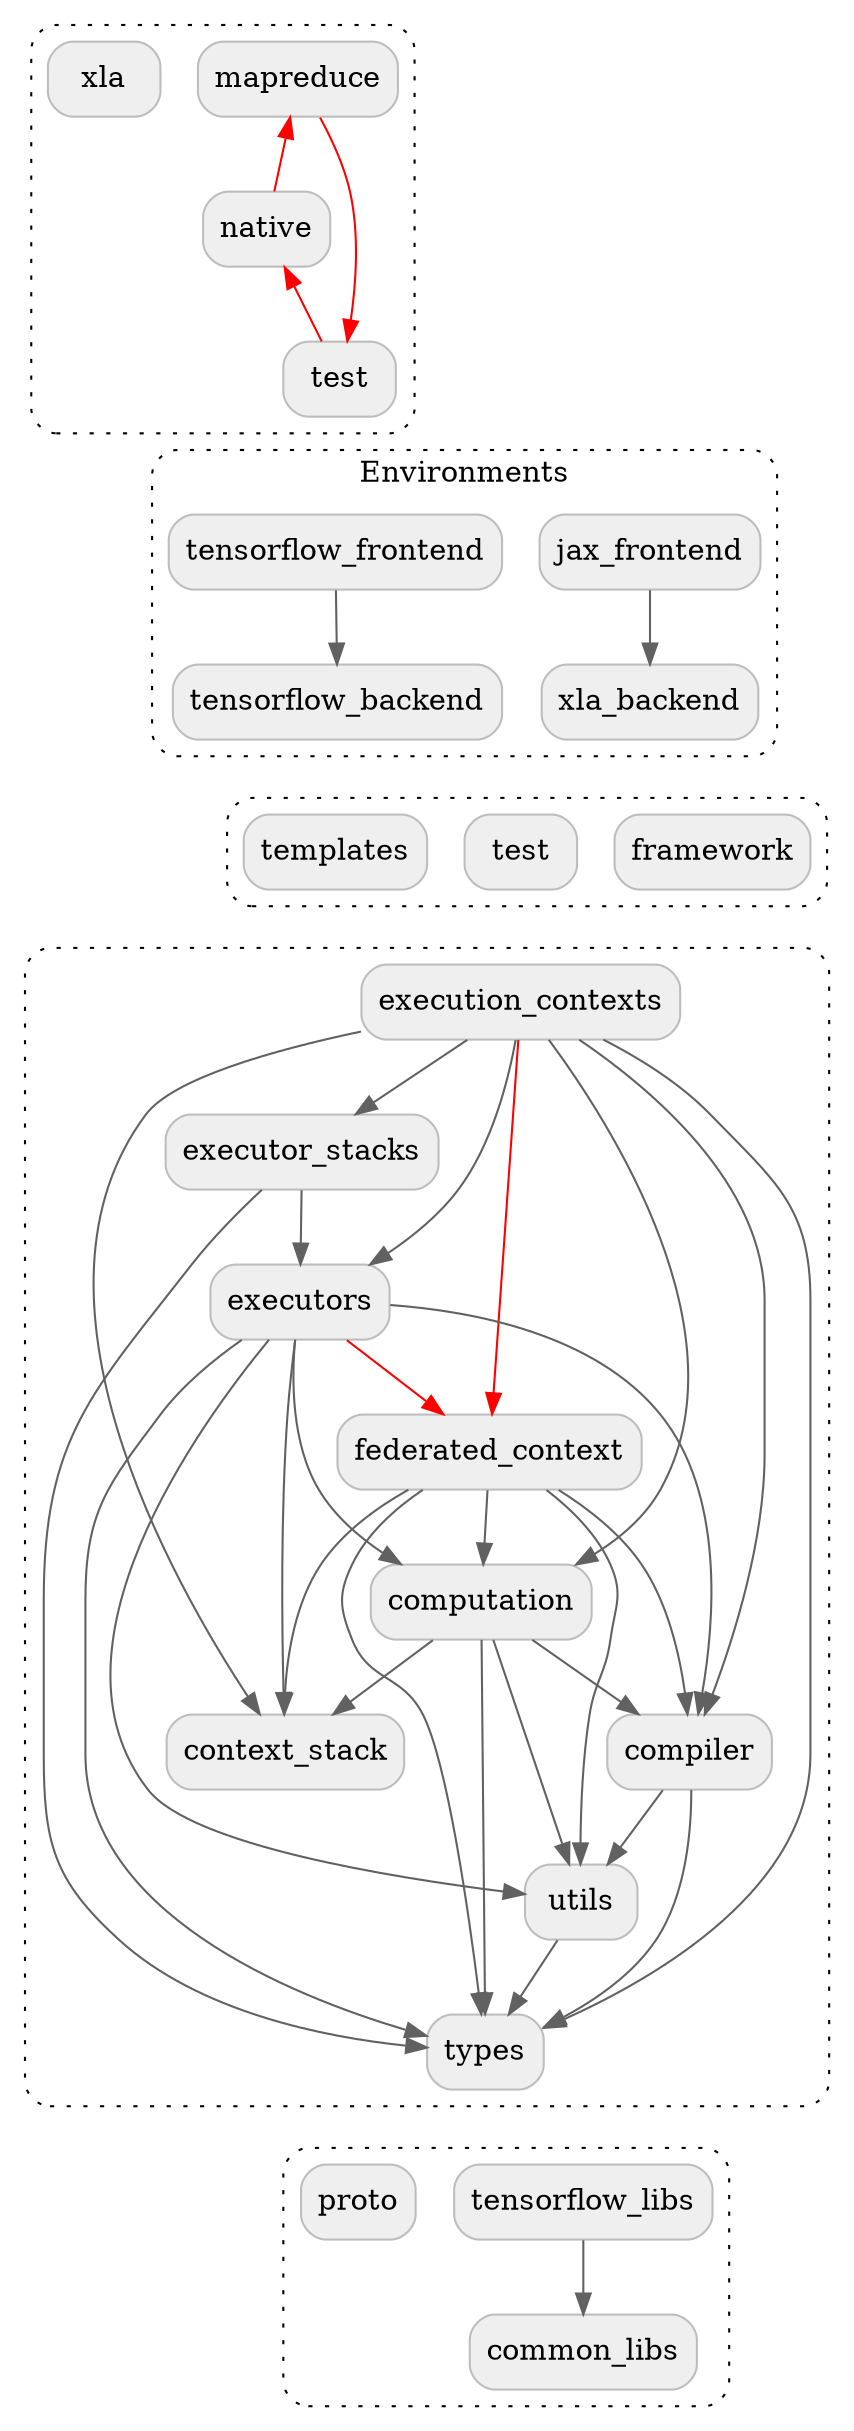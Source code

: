 digraph {
  graph [style="dotted,rounded"]
  node [shape="box", style="rounded,filled", fillcolor="#efefef", color="#bdbdbd"]
  edge [color="#616161"]

  subgraph cluster_backends {
    graph [href="https://github.com/tensorflow/federated/blob/main/tensorflow_federated/python/core/backends" target="_parent"]
    mapreduce [href="https://github.com/tensorflow/federated/blob/main/tensorflow_federated/python/core/backends/mapreduce" target="_parent"]
    native [href="https://github.com/tensorflow/federated/blob/main/tensorflow_federated/python/core/backends/native" target="_parent"]
    backends_test [label="test", href="https://github.com/tensorflow/federated/blob/main/tensorflow_federated/python/core/backends/test" target="_parent"]
    xla [href="https://github.com/tensorflow/federated/blob/main/tensorflow_federated/python/core/backends/xla" target="_parent"]
  }

  // TODO: b/233800075 - Remove dependency from `native` to `mapreduce`.
  mapreduce -> native [dir=back, color="#ff0000"]
  // TODO: b/233800373 - Remove dependency from `test` to `native`.
  native -> backends_test [dir=back, color="#ff0000"]
  // TODO: b/233801300 - Remove dependency from `mapreduce` to `test`.
  mapreduce -> backends_test [color="#ff0000"]
  backends_test -> jax_frontend [arrowhead="none", style="invisible"]
  backends_test -> tensorflow_frontend [arrowhead="none", style="invisible"]

  subgraph cluster_environments {
    graph [label="Environments", href="https://github.com/tensorflow/federated/blob/main/tensorflow_federated/python/core/environments" target="_parent"]
    jax_frontend [href="https://github.com/tensorflow/federated/blob/main/tensorflow_federated/python/core/environments/jax_frontend" target="_parent"]
    xla_backend [href="https://github.com/tensorflow/federated/blob/main/tensorflow_federated/python/core/environments/xla_backend" target="_parent"]
    tensorflow_frontend [href="https://github.com/tensorflow/federated/blob/main/tensorflow_federated/python/core/environments/tensorflow_frontend" target="_parent"]
    tensorflow_backend [href="https://github.com/tensorflow/federated/blob/main/tensorflow_federated/python/core/environments/tensorflow_backend" target="_parent"]
  }

  jax_frontend -> xla_backend
  xla_backend -> framework [arrowhead="none", style="invisible"]
  xla_backend -> test [arrowhead="none", style="invisible"]
  xla_backend -> templates [arrowhead="none", style="invisible"]
  tensorflow_frontend -> tensorflow_backend
  tensorflow_backend -> framework [arrowhead="none", style="invisible"]
  tensorflow_backend -> test [arrowhead="none", style="invisible"]
  tensorflow_backend -> templates [arrowhead="none", style="invisible"]

  subgraph cluster_core_1 {
    framework [href="https://github.com/tensorflow/federated/blob/main/tensorflow_federated/python/core/framework" target="_parent"]
    test [href="https://github.com/tensorflow/federated/blob/main/tensorflow_federated/python/core/test" target="_parent"]
    templates [href="https://github.com/tensorflow/federated/blob/main/tensorflow_federated/python/core/templates" target="_parent"]
  }

  framework -> execution_contexts [arrowhead="none", style="invisible"]
  test -> execution_contexts [arrowhead="none", style="invisible"]
  templates -> execution_contexts [arrowhead="none", style="invisible"]

  subgraph cluster_core_2 {
    graph [href="https://github.com/tensorflow/federated/blob/main/tensorflow_federated/python/core/impl" target="_parent"]
    execution_contexts [href="https://github.com/tensorflow/federated/blob/main/tensorflow_federated/python/core/impl/execution_contexts" target="_parent"]
    executor_stacks [href="https://github.com/tensorflow/federated/blob/main/tensorflow_federated/python/core/impl/executor_stacks" target="_parent"]
    executors [href="https://github.com/tensorflow/federated/blob/main/tensorflow_federated/python/core/impl/executors" target="_parent"]
    federated_context [href="https://github.com/tensorflow/federated/blob/main/tensorflow_federated/python/core/impl/federated_context" target="_parent"]
    computation [href="https://github.com/tensorflow/federated/blob/main/tensorflow_federated/python/core/impl/computation" target="_parent"]
    compiler [href="https://github.com/tensorflow/federated/blob/main/tensorflow_federated/python/core/impl/compiler" target="_parent"]
    utils [href="https://github.com/tensorflow/federated/blob/main/tensorflow_federated/python/core/impl/utils" target="_parent"]
    types [href="https://github.com/tensorflow/federated/blob/main/tensorflow_federated/python/core/impl/types" target="_parent"]
    context_stack [href="https://github.com/tensorflow/federated/blob/main/tensorflow_federated/python/core/impl/context_stack" target="_parent"]
  }

  execution_contexts -> executor_stacks
  execution_contexts -> executors
  execution_contexts -> federated_context [color="#ff0000"]
  execution_contexts -> computation
  execution_contexts -> compiler
  execution_contexts -> types
  execution_contexts -> context_stack
  executor_stacks -> executors
  executor_stacks -> types
  executors -> federated_context [color="#ff0000"]
  executors -> computation
  executors -> compiler
  executors -> utils
  executors -> types
  executors -> context_stack
  federated_context -> computation
  federated_context -> compiler
  federated_context -> utils
  federated_context -> types
  federated_context -> context_stack
  computation -> compiler
  computation -> utils
  computation -> types
  computation -> context_stack
  compiler -> utils
  compiler -> types
  utils -> types
  types -> tensorflow_libs [arrowhead="none", style="invisible"]
  types -> proto [arrowhead="none", style="invisible"]

  subgraph cluster_core_3 {
    tensorflow_libs [href="https://github.com/tensorflow/federated/blob/main/tensorflow_federated/python/tensorflow_libs" target="_parent"]
    common_libs [href="https://github.com/tensorflow/federated/blob/main/tensorflow_federated/python/common_libs" target="_parent"]
    proto [href="https://github.com/tensorflow/federated/blob/main/tensorflow_federated/proto" target="_parent"]
  }

  tensorflow_libs -> common_libs
}
